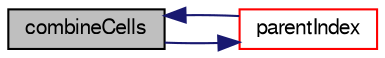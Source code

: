 digraph "combineCells"
{
  bgcolor="transparent";
  edge [fontname="FreeSans",fontsize="10",labelfontname="FreeSans",labelfontsize="10"];
  node [fontname="FreeSans",fontsize="10",shape=record];
  rankdir="LR";
  Node1203 [label="combineCells",height=0.2,width=0.4,color="black", fillcolor="grey75", style="filled", fontcolor="black"];
  Node1203 -> Node1204 [color="midnightblue",fontsize="10",style="solid",fontname="FreeSans"];
  Node1204 [label="parentIndex",height=0.2,width=0.4,color="red",URL="$a21690.html#a4eed19cdbc97968a63b0109384f138e1",tooltip="Get parent of cell. "];
  Node1204 -> Node1203 [color="midnightblue",fontsize="10",style="solid",fontname="FreeSans"];
}
